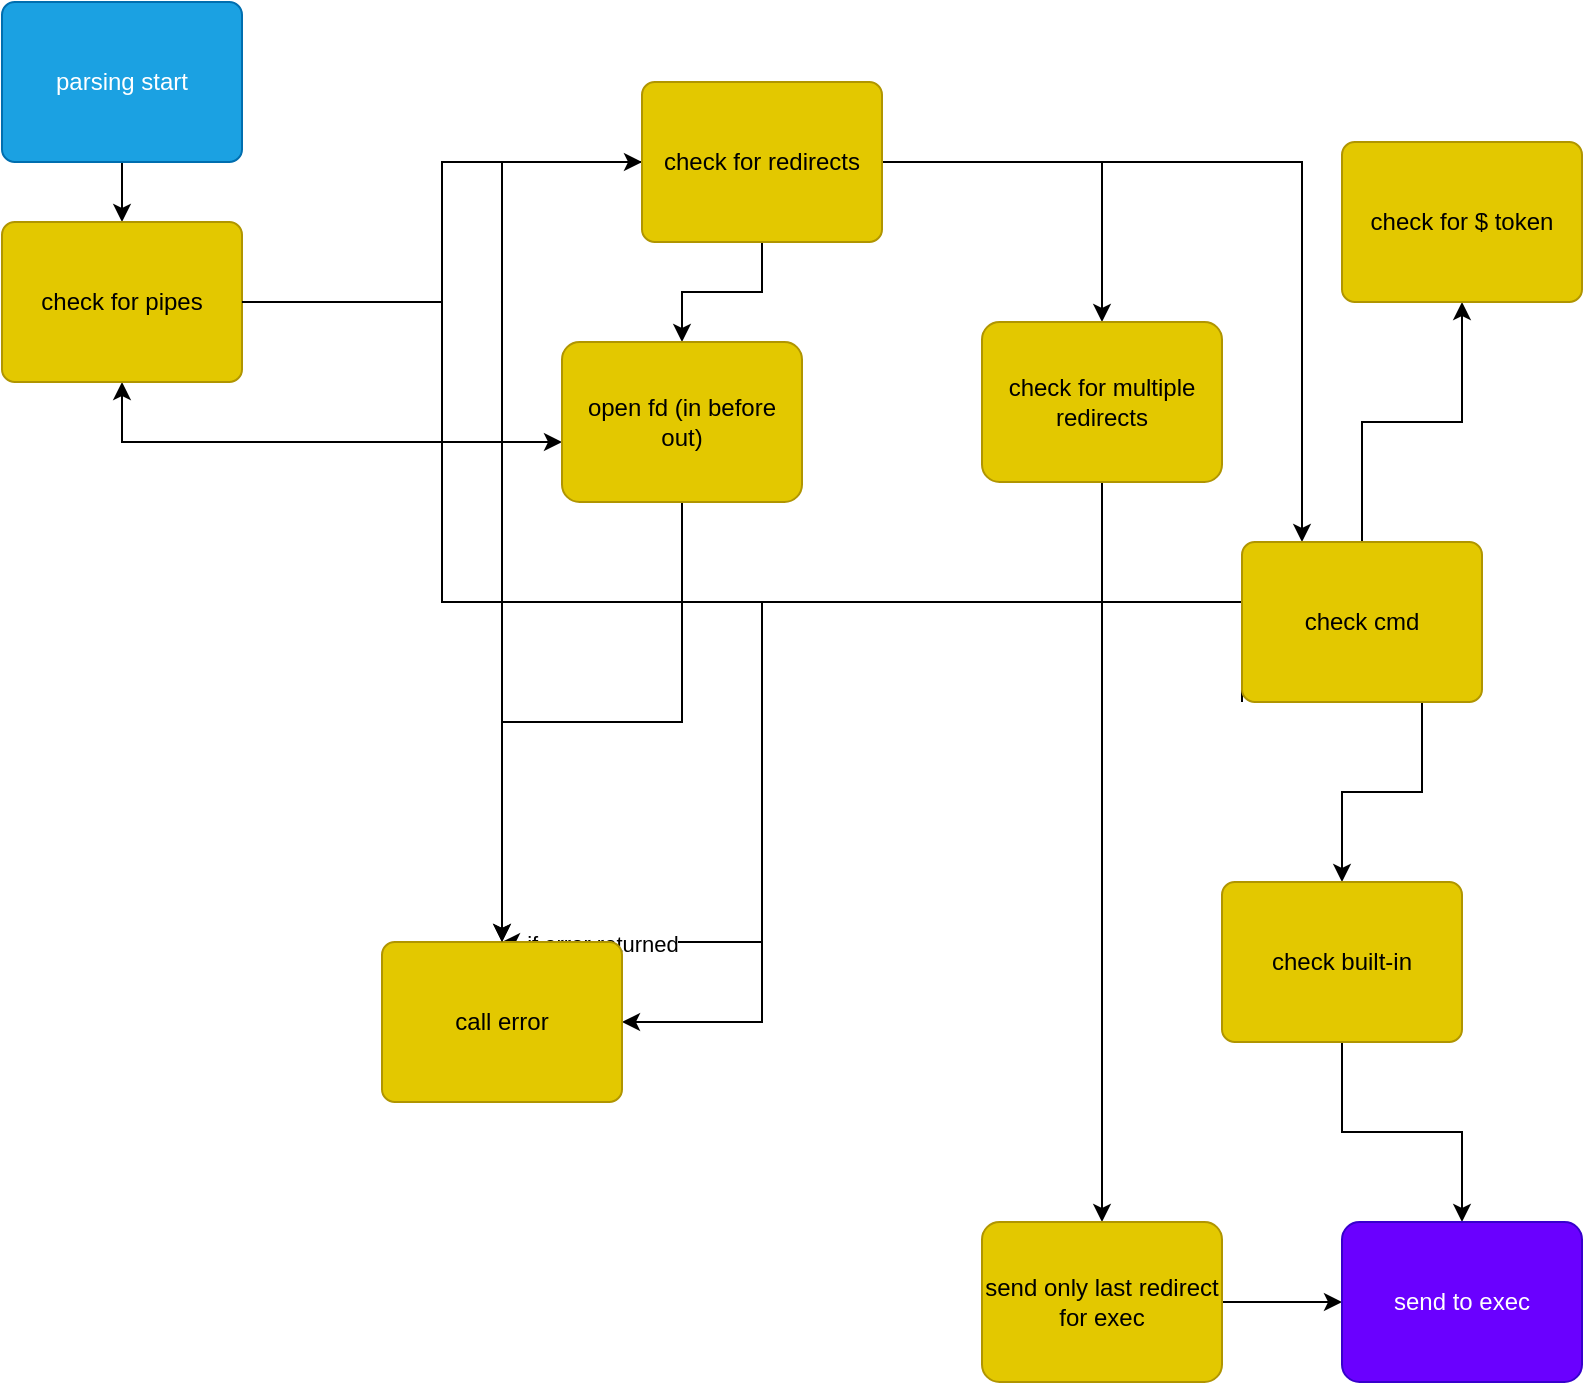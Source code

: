 <mxfile version="21.5.2" type="device">
  <diagram name="Page-1" id="WW2F8FBkbMgzVasLmIVd">
    <mxGraphModel dx="828" dy="736" grid="1" gridSize="10" guides="1" tooltips="1" connect="1" arrows="1" fold="1" page="1" pageScale="1" pageWidth="850" pageHeight="1100" math="0" shadow="0">
      <root>
        <mxCell id="0" />
        <mxCell id="1" parent="0" />
        <mxCell id="9XoVgLKwklyH2Q-Ll54Z-7" value="" style="edgeStyle=orthogonalEdgeStyle;rounded=0;orthogonalLoop=1;jettySize=auto;html=1;" edge="1" parent="1" source="9XoVgLKwklyH2Q-Ll54Z-5" target="9XoVgLKwklyH2Q-Ll54Z-6">
          <mxGeometry relative="1" as="geometry" />
        </mxCell>
        <mxCell id="9XoVgLKwklyH2Q-Ll54Z-5" value="parsing start" style="rounded=1;whiteSpace=wrap;html=1;fillColor=#1ba1e2;fontColor=#ffffff;strokeColor=#006EAF;arcSize=8;" vertex="1" parent="1">
          <mxGeometry x="40" y="80" width="120" height="80" as="geometry" />
        </mxCell>
        <mxCell id="9XoVgLKwklyH2Q-Ll54Z-10" value="" style="edgeStyle=orthogonalEdgeStyle;rounded=0;orthogonalLoop=1;jettySize=auto;html=1;" edge="1" parent="1" source="9XoVgLKwklyH2Q-Ll54Z-6" target="9XoVgLKwklyH2Q-Ll54Z-9">
          <mxGeometry relative="1" as="geometry" />
        </mxCell>
        <mxCell id="9XoVgLKwklyH2Q-Ll54Z-12" value="" style="edgeStyle=orthogonalEdgeStyle;rounded=0;orthogonalLoop=1;jettySize=auto;html=1;startArrow=classic;startFill=1;" edge="1" parent="1" source="9XoVgLKwklyH2Q-Ll54Z-6">
          <mxGeometry relative="1" as="geometry">
            <mxPoint x="320" y="300" as="targetPoint" />
            <Array as="points">
              <mxPoint x="100" y="300" />
              <mxPoint x="320" y="300" />
            </Array>
          </mxGeometry>
        </mxCell>
        <mxCell id="9XoVgLKwklyH2Q-Ll54Z-6" value="check for pipes" style="whiteSpace=wrap;html=1;rounded=1;arcSize=8;fillColor=#e3c800;fontColor=#000000;strokeColor=#B09500;" vertex="1" parent="1">
          <mxGeometry x="40" y="190" width="120" height="80" as="geometry" />
        </mxCell>
        <mxCell id="9XoVgLKwklyH2Q-Ll54Z-16" value="" style="edgeStyle=orthogonalEdgeStyle;rounded=0;orthogonalLoop=1;jettySize=auto;html=1;" edge="1" parent="1" source="9XoVgLKwklyH2Q-Ll54Z-9" target="9XoVgLKwklyH2Q-Ll54Z-15">
          <mxGeometry relative="1" as="geometry">
            <Array as="points">
              <mxPoint x="690" y="160" />
            </Array>
          </mxGeometry>
        </mxCell>
        <mxCell id="9XoVgLKwklyH2Q-Ll54Z-47" style="edgeStyle=orthogonalEdgeStyle;rounded=0;orthogonalLoop=1;jettySize=auto;html=1;" edge="1" parent="1" source="9XoVgLKwklyH2Q-Ll54Z-9" target="9XoVgLKwklyH2Q-Ll54Z-33">
          <mxGeometry relative="1" as="geometry" />
        </mxCell>
        <mxCell id="9XoVgLKwklyH2Q-Ll54Z-48" style="edgeStyle=orthogonalEdgeStyle;rounded=0;orthogonalLoop=1;jettySize=auto;html=1;" edge="1" parent="1" source="9XoVgLKwklyH2Q-Ll54Z-9" target="9XoVgLKwklyH2Q-Ll54Z-23">
          <mxGeometry relative="1" as="geometry" />
        </mxCell>
        <mxCell id="9XoVgLKwklyH2Q-Ll54Z-50" style="edgeStyle=orthogonalEdgeStyle;rounded=0;orthogonalLoop=1;jettySize=auto;html=1;" edge="1" parent="1" source="9XoVgLKwklyH2Q-Ll54Z-9" target="9XoVgLKwklyH2Q-Ll54Z-36">
          <mxGeometry relative="1" as="geometry" />
        </mxCell>
        <mxCell id="9XoVgLKwklyH2Q-Ll54Z-9" value="check for redirects" style="whiteSpace=wrap;html=1;rounded=1;arcSize=8;fillColor=#e3c800;fontColor=#000000;strokeColor=#B09500;" vertex="1" parent="1">
          <mxGeometry x="360" y="120" width="120" height="80" as="geometry" />
        </mxCell>
        <mxCell id="9XoVgLKwklyH2Q-Ll54Z-24" value="" style="edgeStyle=orthogonalEdgeStyle;rounded=0;orthogonalLoop=1;jettySize=auto;html=1;" edge="1" parent="1" source="9XoVgLKwklyH2Q-Ll54Z-6" target="9XoVgLKwklyH2Q-Ll54Z-23">
          <mxGeometry relative="1" as="geometry">
            <mxPoint x="160" y="380" as="sourcePoint" />
            <Array as="points">
              <mxPoint x="260" y="230" />
              <mxPoint x="260" y="380" />
              <mxPoint x="420" y="380" />
            </Array>
          </mxGeometry>
        </mxCell>
        <mxCell id="9XoVgLKwklyH2Q-Ll54Z-18" value="" style="edgeStyle=orthogonalEdgeStyle;rounded=0;orthogonalLoop=1;jettySize=auto;html=1;" edge="1" parent="1" source="9XoVgLKwklyH2Q-Ll54Z-15" target="9XoVgLKwklyH2Q-Ll54Z-17">
          <mxGeometry relative="1" as="geometry" />
        </mxCell>
        <mxCell id="9XoVgLKwklyH2Q-Ll54Z-28" style="edgeStyle=orthogonalEdgeStyle;rounded=0;orthogonalLoop=1;jettySize=auto;html=1;entryX=0.5;entryY=0;entryDx=0;entryDy=0;exitX=0;exitY=1;exitDx=0;exitDy=0;" edge="1" parent="1" source="9XoVgLKwklyH2Q-Ll54Z-15" target="9XoVgLKwklyH2Q-Ll54Z-23">
          <mxGeometry relative="1" as="geometry">
            <Array as="points">
              <mxPoint x="420" y="380" />
            </Array>
          </mxGeometry>
        </mxCell>
        <mxCell id="9XoVgLKwklyH2Q-Ll54Z-29" value="if error returned" style="edgeLabel;html=1;align=center;verticalAlign=middle;resizable=0;points=[];" vertex="1" connectable="0" parent="9XoVgLKwklyH2Q-Ll54Z-28">
          <mxGeometry x="0.831" y="1" relative="1" as="geometry">
            <mxPoint as="offset" />
          </mxGeometry>
        </mxCell>
        <mxCell id="9XoVgLKwklyH2Q-Ll54Z-30" style="edgeStyle=orthogonalEdgeStyle;rounded=0;orthogonalLoop=1;jettySize=auto;html=1;exitX=0.75;exitY=1;exitDx=0;exitDy=0;" edge="1" parent="1" source="9XoVgLKwklyH2Q-Ll54Z-15" target="9XoVgLKwklyH2Q-Ll54Z-19">
          <mxGeometry relative="1" as="geometry" />
        </mxCell>
        <mxCell id="9XoVgLKwklyH2Q-Ll54Z-15" value="check cmd" style="whiteSpace=wrap;html=1;rounded=1;arcSize=8;fillColor=#e3c800;fontColor=#000000;strokeColor=#B09500;" vertex="1" parent="1">
          <mxGeometry x="660" y="350" width="120" height="80" as="geometry" />
        </mxCell>
        <mxCell id="9XoVgLKwklyH2Q-Ll54Z-17" value="check for $ token" style="whiteSpace=wrap;html=1;rounded=1;arcSize=8;fillColor=#e3c800;fontColor=#000000;strokeColor=#B09500;" vertex="1" parent="1">
          <mxGeometry x="710" y="150" width="120" height="80" as="geometry" />
        </mxCell>
        <mxCell id="9XoVgLKwklyH2Q-Ll54Z-44" style="edgeStyle=orthogonalEdgeStyle;rounded=0;orthogonalLoop=1;jettySize=auto;html=1;" edge="1" parent="1" source="9XoVgLKwklyH2Q-Ll54Z-19" target="9XoVgLKwklyH2Q-Ll54Z-42">
          <mxGeometry relative="1" as="geometry" />
        </mxCell>
        <mxCell id="9XoVgLKwklyH2Q-Ll54Z-19" value="check built-in" style="whiteSpace=wrap;html=1;rounded=1;arcSize=8;fillColor=#e3c800;fontColor=#000000;strokeColor=#B09500;" vertex="1" parent="1">
          <mxGeometry x="650" y="520" width="120" height="80" as="geometry" />
        </mxCell>
        <mxCell id="9XoVgLKwklyH2Q-Ll54Z-23" value="call error" style="whiteSpace=wrap;html=1;rounded=1;arcSize=8;fillColor=#e3c800;fontColor=#000000;strokeColor=#B09500;" vertex="1" parent="1">
          <mxGeometry x="230" y="550" width="120" height="80" as="geometry" />
        </mxCell>
        <mxCell id="9XoVgLKwklyH2Q-Ll54Z-49" style="edgeStyle=orthogonalEdgeStyle;rounded=0;orthogonalLoop=1;jettySize=auto;html=1;entryX=0.5;entryY=0;entryDx=0;entryDy=0;" edge="1" parent="1" source="9XoVgLKwklyH2Q-Ll54Z-33" target="9XoVgLKwklyH2Q-Ll54Z-23">
          <mxGeometry relative="1" as="geometry" />
        </mxCell>
        <mxCell id="9XoVgLKwklyH2Q-Ll54Z-33" value="open fd (in before out)" style="rounded=1;whiteSpace=wrap;html=1;fillColor=#e3c800;fontColor=#000000;strokeColor=#B09500;arcSize=11;" vertex="1" parent="1">
          <mxGeometry x="320" y="250" width="120" height="80" as="geometry" />
        </mxCell>
        <mxCell id="9XoVgLKwklyH2Q-Ll54Z-40" value="" style="edgeStyle=orthogonalEdgeStyle;rounded=0;orthogonalLoop=1;jettySize=auto;html=1;" edge="1" parent="1" source="9XoVgLKwklyH2Q-Ll54Z-36" target="9XoVgLKwklyH2Q-Ll54Z-39">
          <mxGeometry relative="1" as="geometry" />
        </mxCell>
        <mxCell id="9XoVgLKwklyH2Q-Ll54Z-36" value="check for multiple redirects" style="rounded=1;whiteSpace=wrap;html=1;fillColor=#e3c800;fontColor=#000000;strokeColor=#B09500;arcSize=11;" vertex="1" parent="1">
          <mxGeometry x="530" y="240" width="120" height="80" as="geometry" />
        </mxCell>
        <mxCell id="9XoVgLKwklyH2Q-Ll54Z-43" value="" style="edgeStyle=orthogonalEdgeStyle;rounded=0;orthogonalLoop=1;jettySize=auto;html=1;" edge="1" parent="1" source="9XoVgLKwklyH2Q-Ll54Z-39" target="9XoVgLKwklyH2Q-Ll54Z-42">
          <mxGeometry relative="1" as="geometry" />
        </mxCell>
        <mxCell id="9XoVgLKwklyH2Q-Ll54Z-39" value="&lt;div&gt;send only last redirect for exec&lt;/div&gt;" style="rounded=1;whiteSpace=wrap;html=1;fillColor=#e3c800;fontColor=#000000;strokeColor=#B09500;arcSize=11;" vertex="1" parent="1">
          <mxGeometry x="530" y="690" width="120" height="80" as="geometry" />
        </mxCell>
        <mxCell id="9XoVgLKwklyH2Q-Ll54Z-42" value="send to exec" style="rounded=1;whiteSpace=wrap;html=1;fillColor=#6a00ff;fontColor=#ffffff;strokeColor=#3700CC;arcSize=11;" vertex="1" parent="1">
          <mxGeometry x="710" y="690" width="120" height="80" as="geometry" />
        </mxCell>
      </root>
    </mxGraphModel>
  </diagram>
</mxfile>
